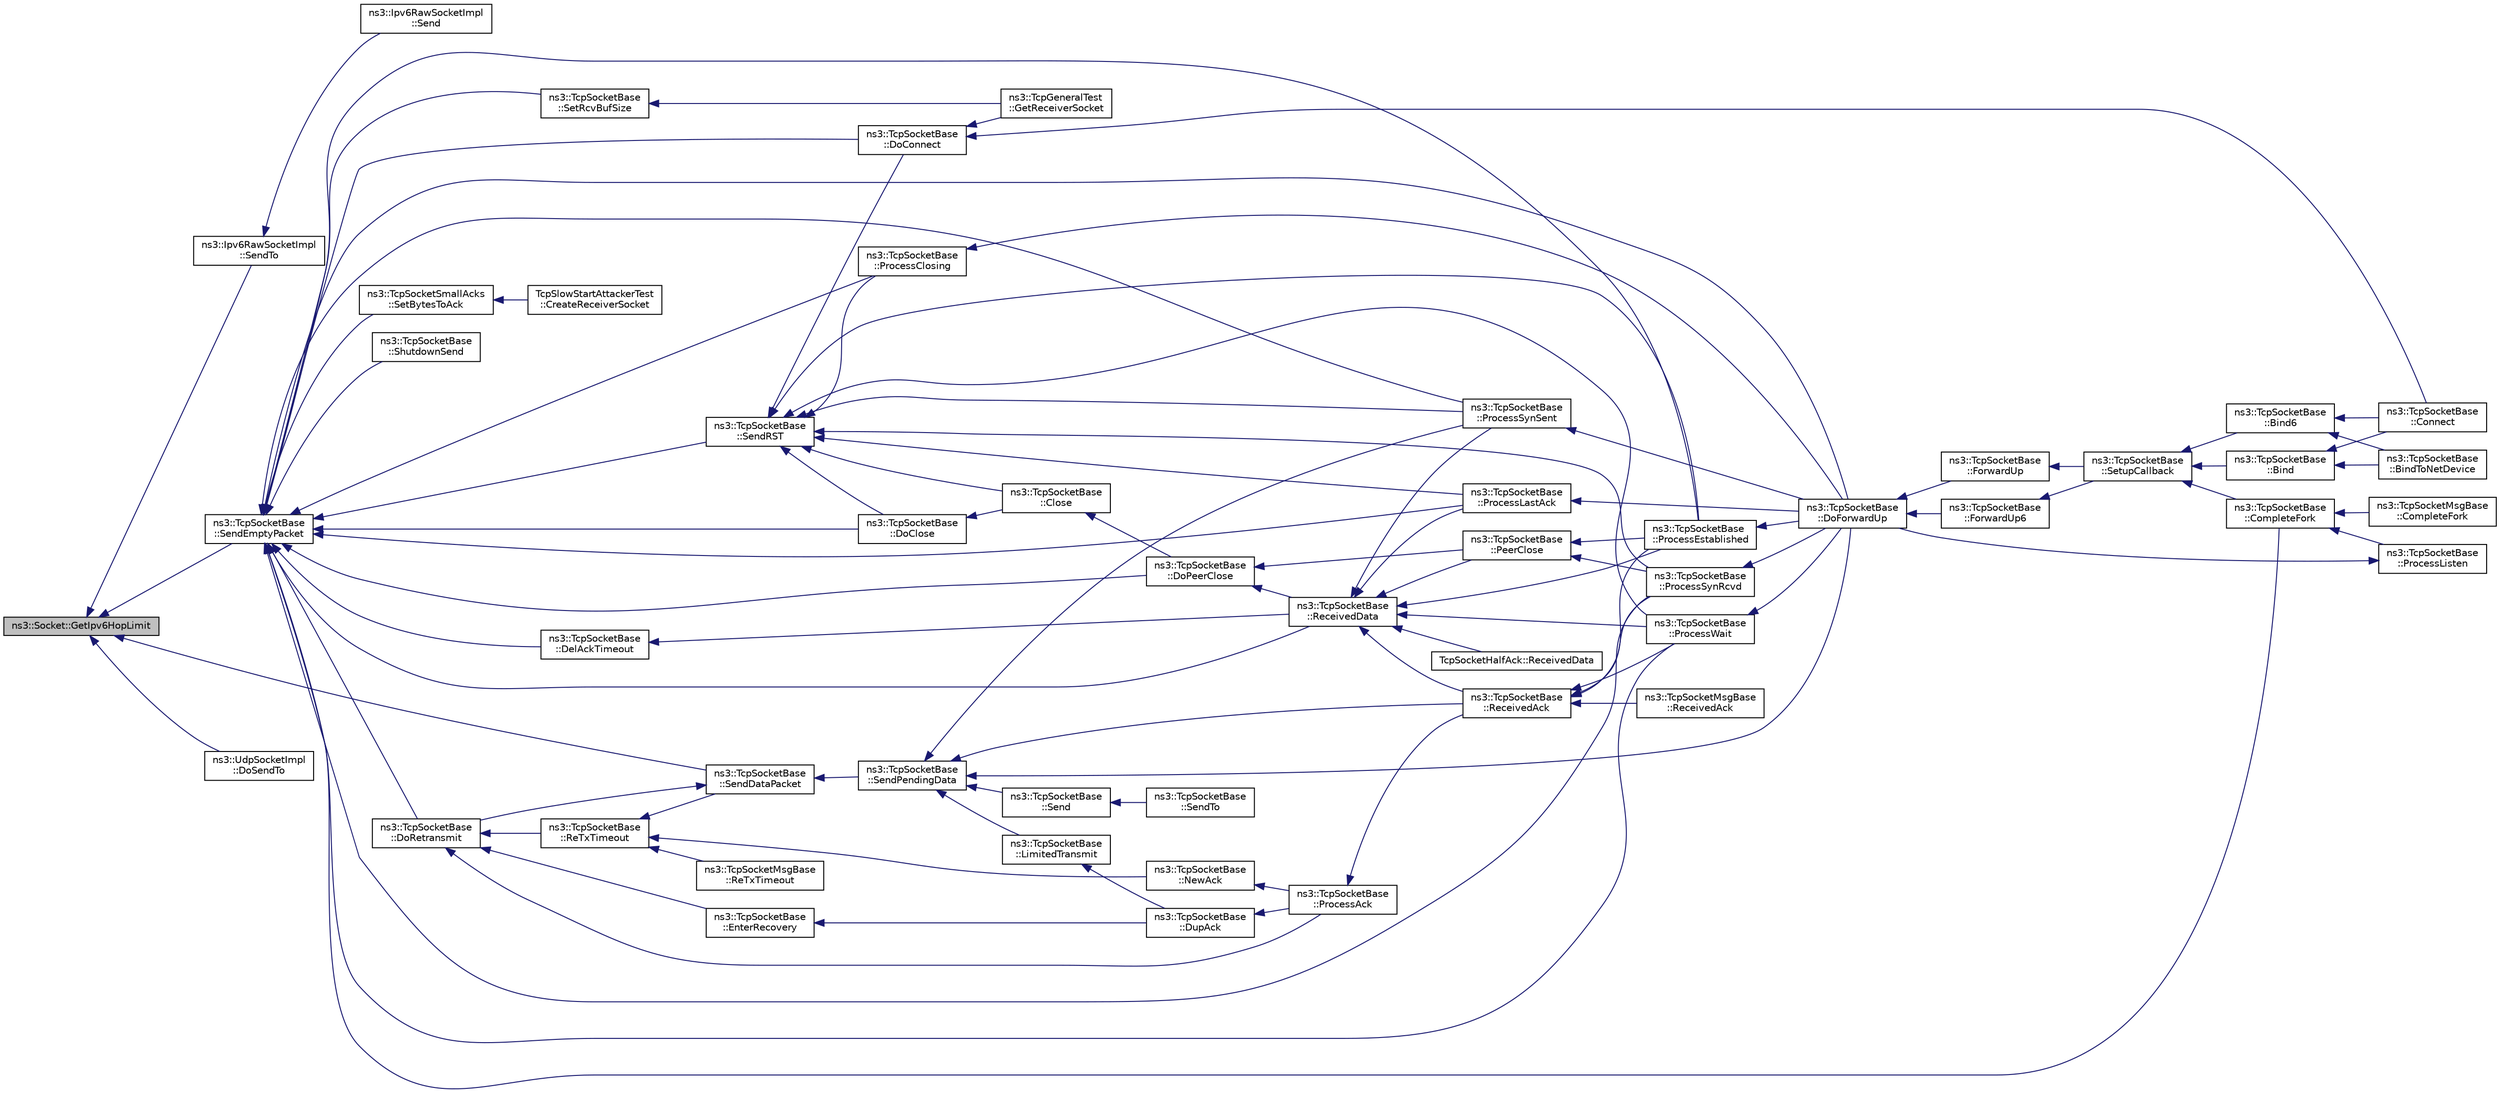digraph "ns3::Socket::GetIpv6HopLimit"
{
  edge [fontname="Helvetica",fontsize="10",labelfontname="Helvetica",labelfontsize="10"];
  node [fontname="Helvetica",fontsize="10",shape=record];
  rankdir="LR";
  Node1 [label="ns3::Socket::GetIpv6HopLimit",height=0.2,width=0.4,color="black", fillcolor="grey75", style="filled", fontcolor="black"];
  Node1 -> Node2 [dir="back",color="midnightblue",fontsize="10",style="solid"];
  Node2 [label="ns3::Ipv6RawSocketImpl\l::SendTo",height=0.2,width=0.4,color="black", fillcolor="white", style="filled",URL="$d8/d7f/classns3_1_1Ipv6RawSocketImpl.html#aadff84e3c8a3ce3bc4f10a3d7a4dbac8",tooltip="Send data to a specified peer. "];
  Node2 -> Node3 [dir="back",color="midnightblue",fontsize="10",style="solid"];
  Node3 [label="ns3::Ipv6RawSocketImpl\l::Send",height=0.2,width=0.4,color="black", fillcolor="white", style="filled",URL="$d8/d7f/classns3_1_1Ipv6RawSocketImpl.html#a889224d7c084b74b3a1a3511899a04f3",tooltip="Send data (or dummy data) to the remote host. "];
  Node1 -> Node4 [dir="back",color="midnightblue",fontsize="10",style="solid"];
  Node4 [label="ns3::TcpSocketBase\l::SendEmptyPacket",height=0.2,width=0.4,color="black", fillcolor="white", style="filled",URL="$d1/d45/classns3_1_1TcpSocketBase.html#aa858913c9a4480a14d293f1014905b3e",tooltip="Send a empty packet that carries a flag, e.g., ACK. "];
  Node4 -> Node5 [dir="back",color="midnightblue",fontsize="10",style="solid"];
  Node5 [label="ns3::TcpSocketBase\l::ShutdownSend",height=0.2,width=0.4,color="black", fillcolor="white", style="filled",URL="$d1/d45/classns3_1_1TcpSocketBase.html#ab972c5b46c62fed0c30b387e03753ca7"];
  Node4 -> Node6 [dir="back",color="midnightblue",fontsize="10",style="solid"];
  Node6 [label="ns3::TcpSocketBase\l::DoConnect",height=0.2,width=0.4,color="black", fillcolor="white", style="filled",URL="$d1/d45/classns3_1_1TcpSocketBase.html#ac07945f77be2c49f0c1712ea56322493",tooltip="Perform the real connection tasks: Send SYN if allowed, RST if invalid. "];
  Node6 -> Node7 [dir="back",color="midnightblue",fontsize="10",style="solid"];
  Node7 [label="ns3::TcpSocketBase\l::Connect",height=0.2,width=0.4,color="black", fillcolor="white", style="filled",URL="$d1/d45/classns3_1_1TcpSocketBase.html#aabd08c9eb0ee3c88c855eb7268e392bf",tooltip="Initiate a connection to a remote host. "];
  Node6 -> Node8 [dir="back",color="midnightblue",fontsize="10",style="solid"];
  Node8 [label="ns3::TcpGeneralTest\l::GetReceiverSocket",height=0.2,width=0.4,color="black", fillcolor="white", style="filled",URL="$d2/dfd/classns3_1_1TcpGeneralTest.html#a04dbce4c3ee58e1f88946cabef4076dc",tooltip="Get the pointer to a previously created receiver socket. "];
  Node4 -> Node9 [dir="back",color="midnightblue",fontsize="10",style="solid"];
  Node9 [label="ns3::TcpSocketBase\l::DoClose",height=0.2,width=0.4,color="black", fillcolor="white", style="filled",URL="$d1/d45/classns3_1_1TcpSocketBase.html#adfc92c152f498c918cd73d4b31579472",tooltip="Close a socket by sending RST, FIN, or FIN+ACK, depend on the current state. "];
  Node9 -> Node10 [dir="back",color="midnightblue",fontsize="10",style="solid"];
  Node10 [label="ns3::TcpSocketBase\l::Close",height=0.2,width=0.4,color="black", fillcolor="white", style="filled",URL="$d1/d45/classns3_1_1TcpSocketBase.html#adab0076d02811c29ea9ced8b10e7a878",tooltip="Close a socket. "];
  Node10 -> Node11 [dir="back",color="midnightblue",fontsize="10",style="solid"];
  Node11 [label="ns3::TcpSocketBase\l::DoPeerClose",height=0.2,width=0.4,color="black", fillcolor="white", style="filled",URL="$d1/d45/classns3_1_1TcpSocketBase.html#a8a56cf4ab3b64d9f781ed1b1f63f51cd",tooltip="FIN is in sequence, notify app and respond with a FIN. "];
  Node11 -> Node12 [dir="back",color="midnightblue",fontsize="10",style="solid"];
  Node12 [label="ns3::TcpSocketBase\l::PeerClose",height=0.2,width=0.4,color="black", fillcolor="white", style="filled",URL="$d1/d45/classns3_1_1TcpSocketBase.html#a417d981796bf0919582c843403f823ad",tooltip="Received a FIN from peer, notify rx buffer. "];
  Node12 -> Node13 [dir="back",color="midnightblue",fontsize="10",style="solid"];
  Node13 [label="ns3::TcpSocketBase\l::ProcessEstablished",height=0.2,width=0.4,color="black", fillcolor="white", style="filled",URL="$d1/d45/classns3_1_1TcpSocketBase.html#a0deda9c6a4f777bf660b190cd73b102f",tooltip="Received a packet upon ESTABLISHED state. "];
  Node13 -> Node14 [dir="back",color="midnightblue",fontsize="10",style="solid"];
  Node14 [label="ns3::TcpSocketBase\l::DoForwardUp",height=0.2,width=0.4,color="black", fillcolor="white", style="filled",URL="$d1/d45/classns3_1_1TcpSocketBase.html#ad5e7b21b9e9371bf9c19da5d3c56aac1",tooltip="Called by TcpSocketBase::ForwardUp{,6}(). "];
  Node14 -> Node15 [dir="back",color="midnightblue",fontsize="10",style="solid"];
  Node15 [label="ns3::TcpSocketBase\l::ForwardUp",height=0.2,width=0.4,color="black", fillcolor="white", style="filled",URL="$d1/d45/classns3_1_1TcpSocketBase.html#a2ebbcb9713facc9481341fcd972cdd82",tooltip="Called by the L3 protocol when it received a packet to pass on to TCP. "];
  Node15 -> Node16 [dir="back",color="midnightblue",fontsize="10",style="solid"];
  Node16 [label="ns3::TcpSocketBase\l::SetupCallback",height=0.2,width=0.4,color="black", fillcolor="white", style="filled",URL="$d1/d45/classns3_1_1TcpSocketBase.html#a18a50820f806878422527d507268c4ac",tooltip="Common part of the two Bind(), i.e. set callback and remembering local addr:port. ..."];
  Node16 -> Node17 [dir="back",color="midnightblue",fontsize="10",style="solid"];
  Node17 [label="ns3::TcpSocketBase\l::Bind",height=0.2,width=0.4,color="black", fillcolor="white", style="filled",URL="$d1/d45/classns3_1_1TcpSocketBase.html#a7a9a87b74c1ce59ac89df8d9221681dd",tooltip="Allocate a local IPv4 endpoint for this socket. "];
  Node17 -> Node7 [dir="back",color="midnightblue",fontsize="10",style="solid"];
  Node17 -> Node18 [dir="back",color="midnightblue",fontsize="10",style="solid"];
  Node18 [label="ns3::TcpSocketBase\l::BindToNetDevice",height=0.2,width=0.4,color="black", fillcolor="white", style="filled",URL="$d1/d45/classns3_1_1TcpSocketBase.html#a88b552dfa0a85e0224ed8a7dc140f190",tooltip="Bind a socket to specific device. "];
  Node16 -> Node19 [dir="back",color="midnightblue",fontsize="10",style="solid"];
  Node19 [label="ns3::TcpSocketBase\l::Bind6",height=0.2,width=0.4,color="black", fillcolor="white", style="filled",URL="$d1/d45/classns3_1_1TcpSocketBase.html#abe62bb701ac4f057199d5c34938a96a9",tooltip="Allocate a local IPv6 endpoint for this socket. "];
  Node19 -> Node7 [dir="back",color="midnightblue",fontsize="10",style="solid"];
  Node19 -> Node18 [dir="back",color="midnightblue",fontsize="10",style="solid"];
  Node16 -> Node20 [dir="back",color="midnightblue",fontsize="10",style="solid"];
  Node20 [label="ns3::TcpSocketBase\l::CompleteFork",height=0.2,width=0.4,color="black", fillcolor="white", style="filled",URL="$d1/d45/classns3_1_1TcpSocketBase.html#abba7d4c43acb3f9356e348b970a882fb",tooltip="Complete a connection by forking the socket. "];
  Node20 -> Node21 [dir="back",color="midnightblue",fontsize="10",style="solid"];
  Node21 [label="ns3::TcpSocketBase\l::ProcessListen",height=0.2,width=0.4,color="black", fillcolor="white", style="filled",URL="$d1/d45/classns3_1_1TcpSocketBase.html#adc3976e8b42e884f5d99def1d5e2647f",tooltip="Received a packet upon LISTEN state. "];
  Node21 -> Node14 [dir="back",color="midnightblue",fontsize="10",style="solid"];
  Node20 -> Node22 [dir="back",color="midnightblue",fontsize="10",style="solid"];
  Node22 [label="ns3::TcpSocketMsgBase\l::CompleteFork",height=0.2,width=0.4,color="black", fillcolor="white", style="filled",URL="$dd/d88/classns3_1_1TcpSocketMsgBase.html#a1509ce6df2f3e5384889f03b5de06a45",tooltip="Complete a connection by forking the socket. "];
  Node14 -> Node23 [dir="back",color="midnightblue",fontsize="10",style="solid"];
  Node23 [label="ns3::TcpSocketBase\l::ForwardUp6",height=0.2,width=0.4,color="black", fillcolor="white", style="filled",URL="$d1/d45/classns3_1_1TcpSocketBase.html#aa0cd34b3562685596b2c3fd1e6a42a6f",tooltip="Called by the L3 protocol when it received a packet to pass on to TCP. "];
  Node23 -> Node16 [dir="back",color="midnightblue",fontsize="10",style="solid"];
  Node12 -> Node24 [dir="back",color="midnightblue",fontsize="10",style="solid"];
  Node24 [label="ns3::TcpSocketBase\l::ProcessSynRcvd",height=0.2,width=0.4,color="black", fillcolor="white", style="filled",URL="$d1/d45/classns3_1_1TcpSocketBase.html#a69113acf27c4b8267c9e107a5dca7cc1",tooltip="Received a packet upon SYN_RCVD. "];
  Node24 -> Node14 [dir="back",color="midnightblue",fontsize="10",style="solid"];
  Node11 -> Node25 [dir="back",color="midnightblue",fontsize="10",style="solid"];
  Node25 [label="ns3::TcpSocketBase\l::ReceivedData",height=0.2,width=0.4,color="black", fillcolor="white", style="filled",URL="$d1/d45/classns3_1_1TcpSocketBase.html#a479e1a8be1ee1b169f87e57a4dc6f73c",tooltip="Recv of a data, put into buffer, call L7 to get it if necessary. "];
  Node25 -> Node13 [dir="back",color="midnightblue",fontsize="10",style="solid"];
  Node25 -> Node26 [dir="back",color="midnightblue",fontsize="10",style="solid"];
  Node26 [label="ns3::TcpSocketBase\l::ReceivedAck",height=0.2,width=0.4,color="black", fillcolor="white", style="filled",URL="$d1/d45/classns3_1_1TcpSocketBase.html#a695c036628adf8a204a653dbf178f8cd",tooltip="Received an ACK packet. "];
  Node26 -> Node13 [dir="back",color="midnightblue",fontsize="10",style="solid"];
  Node26 -> Node24 [dir="back",color="midnightblue",fontsize="10",style="solid"];
  Node26 -> Node27 [dir="back",color="midnightblue",fontsize="10",style="solid"];
  Node27 [label="ns3::TcpSocketBase\l::ProcessWait",height=0.2,width=0.4,color="black", fillcolor="white", style="filled",URL="$d1/d45/classns3_1_1TcpSocketBase.html#a58aa892c1cb33908aca5ca36967a2a99",tooltip="Received a packet upon CLOSE_WAIT, FIN_WAIT_1, FIN_WAIT_2. "];
  Node27 -> Node14 [dir="back",color="midnightblue",fontsize="10",style="solid"];
  Node26 -> Node28 [dir="back",color="midnightblue",fontsize="10",style="solid"];
  Node28 [label="ns3::TcpSocketMsgBase\l::ReceivedAck",height=0.2,width=0.4,color="black", fillcolor="white", style="filled",URL="$dd/d88/classns3_1_1TcpSocketMsgBase.html#a9e6d6d2050a0e9c8a06a44462a1a7aa7",tooltip="Received an ACK packet. "];
  Node25 -> Node29 [dir="back",color="midnightblue",fontsize="10",style="solid"];
  Node29 [label="ns3::TcpSocketBase\l::ProcessSynSent",height=0.2,width=0.4,color="black", fillcolor="white", style="filled",URL="$d1/d45/classns3_1_1TcpSocketBase.html#a2e9b990c6a4d686291033a393290906b",tooltip="Received a packet upon SYN_SENT. "];
  Node29 -> Node14 [dir="back",color="midnightblue",fontsize="10",style="solid"];
  Node25 -> Node27 [dir="back",color="midnightblue",fontsize="10",style="solid"];
  Node25 -> Node30 [dir="back",color="midnightblue",fontsize="10",style="solid"];
  Node30 [label="ns3::TcpSocketBase\l::ProcessLastAck",height=0.2,width=0.4,color="black", fillcolor="white", style="filled",URL="$d1/d45/classns3_1_1TcpSocketBase.html#a6700ac3f9e4d3c197499e6b7521205f2",tooltip="Received a packet upon LAST_ACK. "];
  Node30 -> Node14 [dir="back",color="midnightblue",fontsize="10",style="solid"];
  Node25 -> Node12 [dir="back",color="midnightblue",fontsize="10",style="solid"];
  Node25 -> Node31 [dir="back",color="midnightblue",fontsize="10",style="solid"];
  Node31 [label="TcpSocketHalfAck::ReceivedData",height=0.2,width=0.4,color="black", fillcolor="white", style="filled",URL="$df/d56/classTcpSocketHalfAck.html#af7e6040b891ce8b8abd0f774a366fa90",tooltip="Recv of a data, put into buffer, call L7 to get it if necessary. "];
  Node4 -> Node14 [dir="back",color="midnightblue",fontsize="10",style="solid"];
  Node4 -> Node13 [dir="back",color="midnightblue",fontsize="10",style="solid"];
  Node4 -> Node29 [dir="back",color="midnightblue",fontsize="10",style="solid"];
  Node4 -> Node24 [dir="back",color="midnightblue",fontsize="10",style="solid"];
  Node4 -> Node27 [dir="back",color="midnightblue",fontsize="10",style="solid"];
  Node4 -> Node32 [dir="back",color="midnightblue",fontsize="10",style="solid"];
  Node32 [label="ns3::TcpSocketBase\l::ProcessClosing",height=0.2,width=0.4,color="black", fillcolor="white", style="filled",URL="$d1/d45/classns3_1_1TcpSocketBase.html#abc2462833556fdd737fdcdc5992768e8",tooltip="Received a packet upon CLOSING. "];
  Node32 -> Node14 [dir="back",color="midnightblue",fontsize="10",style="solid"];
  Node4 -> Node30 [dir="back",color="midnightblue",fontsize="10",style="solid"];
  Node4 -> Node11 [dir="back",color="midnightblue",fontsize="10",style="solid"];
  Node4 -> Node33 [dir="back",color="midnightblue",fontsize="10",style="solid"];
  Node33 [label="ns3::TcpSocketBase\l::SendRST",height=0.2,width=0.4,color="black", fillcolor="white", style="filled",URL="$d1/d45/classns3_1_1TcpSocketBase.html#a070b9ac86f372fe0b661050686bef68e",tooltip="Send reset and tear down this socket. "];
  Node33 -> Node10 [dir="back",color="midnightblue",fontsize="10",style="solid"];
  Node33 -> Node6 [dir="back",color="midnightblue",fontsize="10",style="solid"];
  Node33 -> Node9 [dir="back",color="midnightblue",fontsize="10",style="solid"];
  Node33 -> Node13 [dir="back",color="midnightblue",fontsize="10",style="solid"];
  Node33 -> Node29 [dir="back",color="midnightblue",fontsize="10",style="solid"];
  Node33 -> Node24 [dir="back",color="midnightblue",fontsize="10",style="solid"];
  Node33 -> Node27 [dir="back",color="midnightblue",fontsize="10",style="solid"];
  Node33 -> Node32 [dir="back",color="midnightblue",fontsize="10",style="solid"];
  Node33 -> Node30 [dir="back",color="midnightblue",fontsize="10",style="solid"];
  Node4 -> Node20 [dir="back",color="midnightblue",fontsize="10",style="solid"];
  Node4 -> Node25 [dir="back",color="midnightblue",fontsize="10",style="solid"];
  Node4 -> Node34 [dir="back",color="midnightblue",fontsize="10",style="solid"];
  Node34 [label="ns3::TcpSocketBase\l::DelAckTimeout",height=0.2,width=0.4,color="black", fillcolor="white", style="filled",URL="$d1/d45/classns3_1_1TcpSocketBase.html#a6bea4790f749e771462d8e4ab63ebc67",tooltip="Action upon delay ACK timeout, i.e. send an ACK. "];
  Node34 -> Node25 [dir="back",color="midnightblue",fontsize="10",style="solid"];
  Node4 -> Node35 [dir="back",color="midnightblue",fontsize="10",style="solid"];
  Node35 [label="ns3::TcpSocketBase\l::DoRetransmit",height=0.2,width=0.4,color="black", fillcolor="white", style="filled",URL="$d1/d45/classns3_1_1TcpSocketBase.html#a13b6b897811a48523988f8af6e9130d3",tooltip="Retransmit the oldest packet. "];
  Node35 -> Node36 [dir="back",color="midnightblue",fontsize="10",style="solid"];
  Node36 [label="ns3::TcpSocketBase\l::EnterRecovery",height=0.2,width=0.4,color="black", fillcolor="white", style="filled",URL="$d1/d45/classns3_1_1TcpSocketBase.html#aad6550badbb76f8b04811f14e7afd10c",tooltip="Enter the CA_RECOVERY, and retransmit the head. "];
  Node36 -> Node37 [dir="back",color="midnightblue",fontsize="10",style="solid"];
  Node37 [label="ns3::TcpSocketBase\l::DupAck",height=0.2,width=0.4,color="black", fillcolor="white", style="filled",URL="$d1/d45/classns3_1_1TcpSocketBase.html#a9139f54e2cdf0f1a796011a43dabfad5",tooltip="Dupack management. "];
  Node37 -> Node38 [dir="back",color="midnightblue",fontsize="10",style="solid"];
  Node38 [label="ns3::TcpSocketBase\l::ProcessAck",height=0.2,width=0.4,color="black", fillcolor="white", style="filled",URL="$d1/d45/classns3_1_1TcpSocketBase.html#a7c8a0eb71e14abececff528e8d4261b6",tooltip="Process a received ack. "];
  Node38 -> Node26 [dir="back",color="midnightblue",fontsize="10",style="solid"];
  Node35 -> Node38 [dir="back",color="midnightblue",fontsize="10",style="solid"];
  Node35 -> Node39 [dir="back",color="midnightblue",fontsize="10",style="solid"];
  Node39 [label="ns3::TcpSocketBase\l::ReTxTimeout",height=0.2,width=0.4,color="black", fillcolor="white", style="filled",URL="$d1/d45/classns3_1_1TcpSocketBase.html#a60bb6a7cfb5855bba206606174d50c5e",tooltip="An RTO event happened. "];
  Node39 -> Node40 [dir="back",color="midnightblue",fontsize="10",style="solid"];
  Node40 [label="ns3::TcpSocketBase\l::SendDataPacket",height=0.2,width=0.4,color="black", fillcolor="white", style="filled",URL="$d1/d45/classns3_1_1TcpSocketBase.html#a677488c04da1df87f916953a40e1bd64",tooltip="Extract at most maxSize bytes from the TxBuffer at sequence seq, add the TCP header, and send to TcpL4Protocol. "];
  Node40 -> Node41 [dir="back",color="midnightblue",fontsize="10",style="solid"];
  Node41 [label="ns3::TcpSocketBase\l::SendPendingData",height=0.2,width=0.4,color="black", fillcolor="white", style="filled",URL="$d1/d45/classns3_1_1TcpSocketBase.html#a129ac0ec5fc399fa7c5552c615ae6562",tooltip="Send as much pending data as possible according to the Tx window. "];
  Node41 -> Node42 [dir="back",color="midnightblue",fontsize="10",style="solid"];
  Node42 [label="ns3::TcpSocketBase\l::Send",height=0.2,width=0.4,color="black", fillcolor="white", style="filled",URL="$d1/d45/classns3_1_1TcpSocketBase.html#a172e373bab86078af4462fc1415c59e4",tooltip="Send data (or dummy data) to the remote host. "];
  Node42 -> Node43 [dir="back",color="midnightblue",fontsize="10",style="solid"];
  Node43 [label="ns3::TcpSocketBase\l::SendTo",height=0.2,width=0.4,color="black", fillcolor="white", style="filled",URL="$d1/d45/classns3_1_1TcpSocketBase.html#ac7bd6956cd3d723c454814698bc8f094",tooltip="Send data to a specified peer. "];
  Node41 -> Node14 [dir="back",color="midnightblue",fontsize="10",style="solid"];
  Node41 -> Node44 [dir="back",color="midnightblue",fontsize="10",style="solid"];
  Node44 [label="ns3::TcpSocketBase\l::LimitedTransmit",height=0.2,width=0.4,color="black", fillcolor="white", style="filled",URL="$d1/d45/classns3_1_1TcpSocketBase.html#ae192934b14961166fa6cd3197c85406c",tooltip="Limited transmit algorithm. "];
  Node44 -> Node37 [dir="back",color="midnightblue",fontsize="10",style="solid"];
  Node41 -> Node26 [dir="back",color="midnightblue",fontsize="10",style="solid"];
  Node41 -> Node29 [dir="back",color="midnightblue",fontsize="10",style="solid"];
  Node40 -> Node35 [dir="back",color="midnightblue",fontsize="10",style="solid"];
  Node39 -> Node45 [dir="back",color="midnightblue",fontsize="10",style="solid"];
  Node45 [label="ns3::TcpSocketBase\l::NewAck",height=0.2,width=0.4,color="black", fillcolor="white", style="filled",URL="$d1/d45/classns3_1_1TcpSocketBase.html#a13401dd51854607d0521a35bf2622761",tooltip="Update buffers w.r.t. ACK. "];
  Node45 -> Node38 [dir="back",color="midnightblue",fontsize="10",style="solid"];
  Node39 -> Node46 [dir="back",color="midnightblue",fontsize="10",style="solid"];
  Node46 [label="ns3::TcpSocketMsgBase\l::ReTxTimeout",height=0.2,width=0.4,color="black", fillcolor="white", style="filled",URL="$dd/d88/classns3_1_1TcpSocketMsgBase.html#af890d12f15ead128b26ca59b47a14c53",tooltip="An RTO event happened. "];
  Node4 -> Node47 [dir="back",color="midnightblue",fontsize="10",style="solid"];
  Node47 [label="ns3::TcpSocketBase\l::SetRcvBufSize",height=0.2,width=0.4,color="black", fillcolor="white", style="filled",URL="$d1/d45/classns3_1_1TcpSocketBase.html#a400be1b74a19f5e381e29cdfe1f9fa28",tooltip="Set the receive buffer size. "];
  Node47 -> Node8 [dir="back",color="midnightblue",fontsize="10",style="solid"];
  Node4 -> Node48 [dir="back",color="midnightblue",fontsize="10",style="solid"];
  Node48 [label="ns3::TcpSocketSmallAcks\l::SetBytesToAck",height=0.2,width=0.4,color="black", fillcolor="white", style="filled",URL="$d4/dc6/classns3_1_1TcpSocketSmallAcks.html#ada016a112c4f8b2f7502474a1df21d7d",tooltip="Set the bytes to be ACKed. "];
  Node48 -> Node49 [dir="back",color="midnightblue",fontsize="10",style="solid"];
  Node49 [label="TcpSlowStartAttackerTest\l::CreateReceiverSocket",height=0.2,width=0.4,color="black", fillcolor="white", style="filled",URL="$da/da1/classTcpSlowStartAttackerTest.html#aa28e6324b43d534fd907e7b421bb850d",tooltip="Create and install the socket to install on the receiver. "];
  Node1 -> Node40 [dir="back",color="midnightblue",fontsize="10",style="solid"];
  Node1 -> Node50 [dir="back",color="midnightblue",fontsize="10",style="solid"];
  Node50 [label="ns3::UdpSocketImpl\l::DoSendTo",height=0.2,width=0.4,color="black", fillcolor="white", style="filled",URL="$d8/df7/classns3_1_1UdpSocketImpl.html#a4c3672c1127cbe31678d8d18751d3f4c",tooltip="Send a packet to a specific destination and port (IPv6) "];
}
